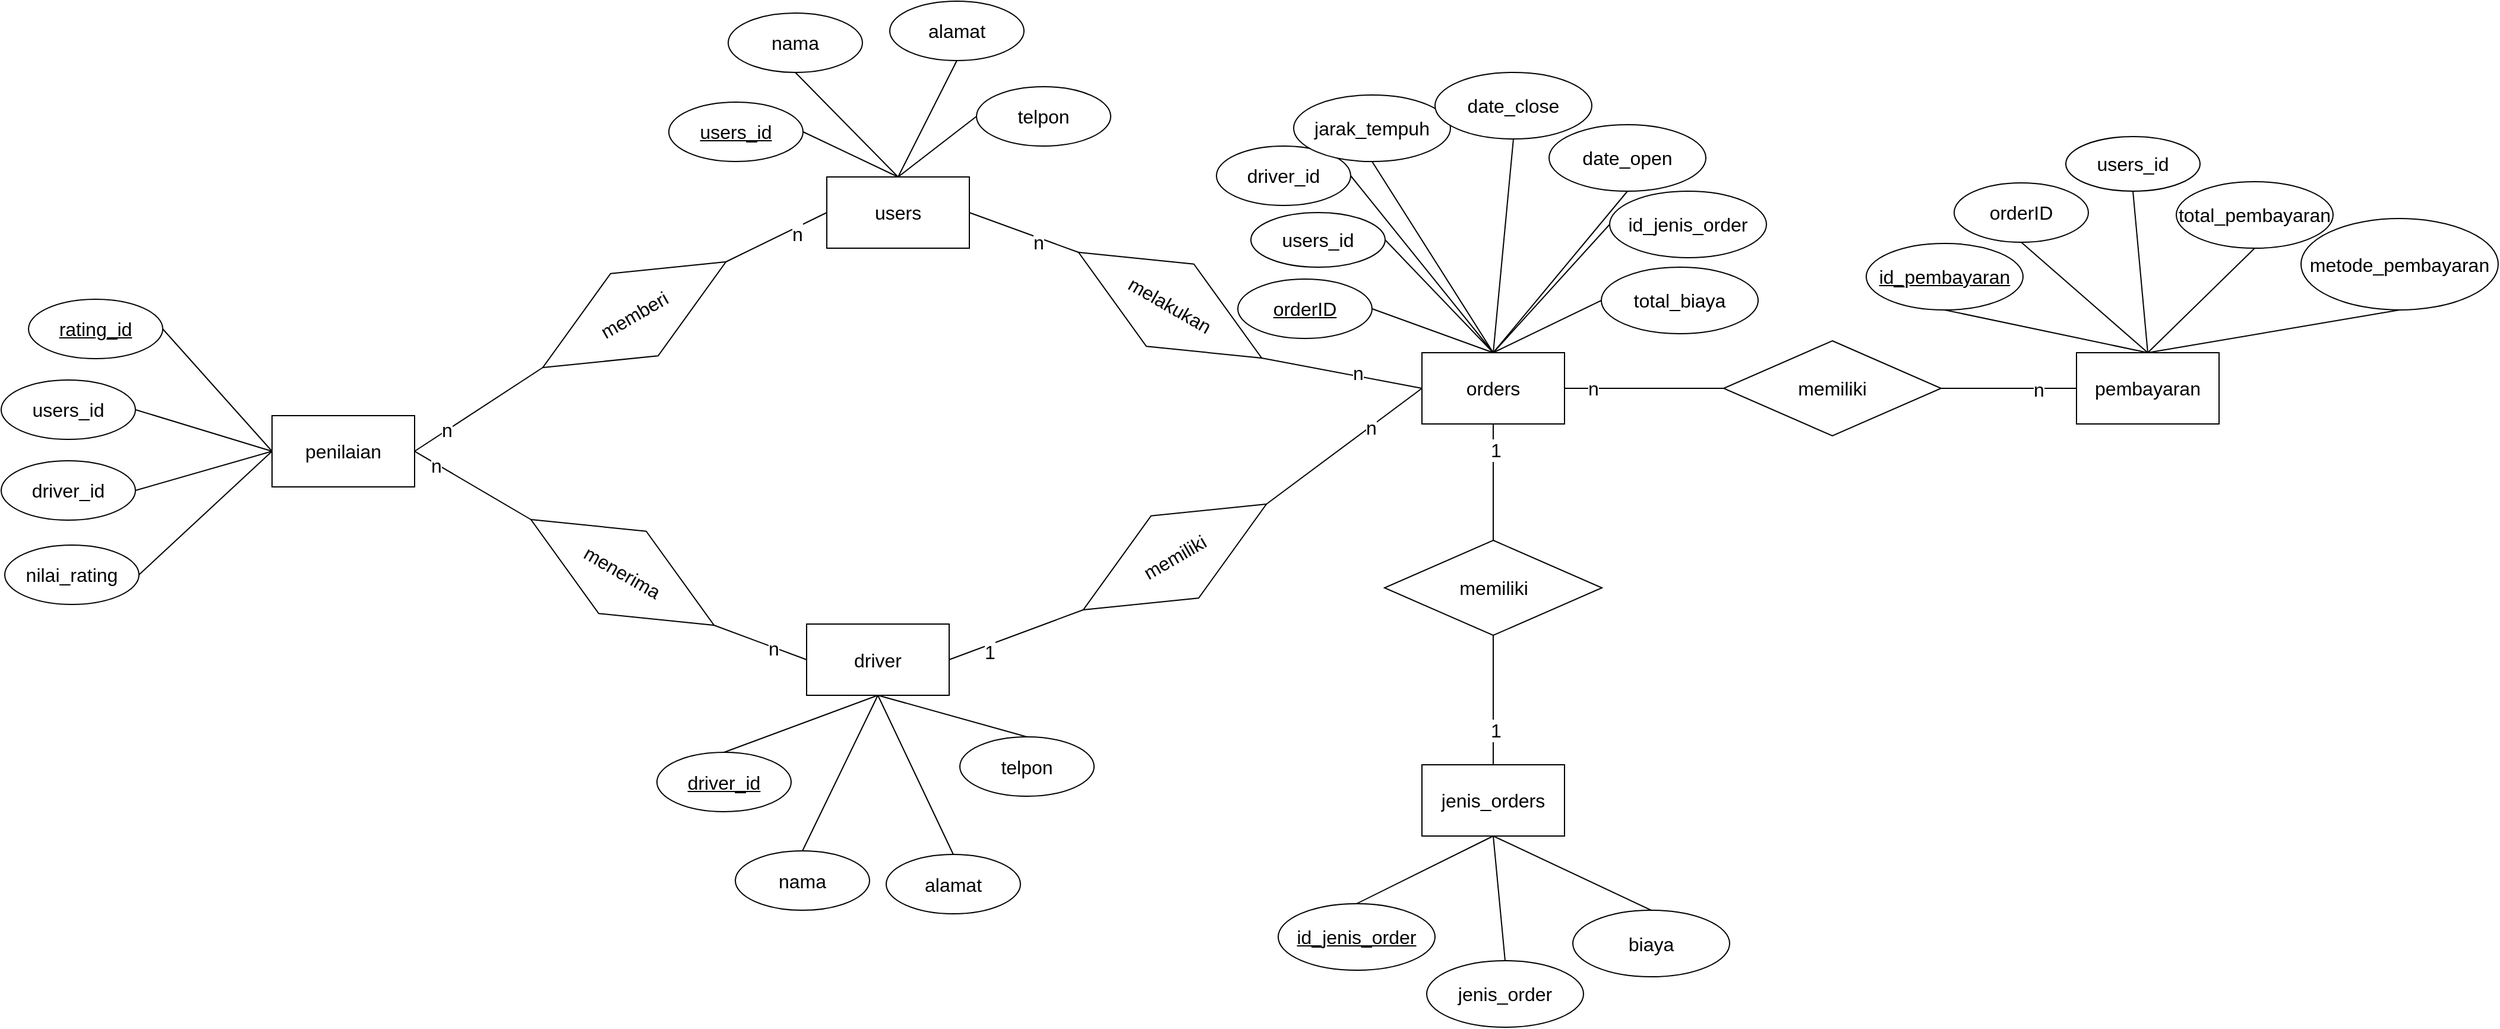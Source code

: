 <mxfile version="21.5.0" type="github">
  <diagram name="Halaman-1" id="fqXQCFjYvbC8qxX_4OjK">
    <mxGraphModel dx="2545" dy="1271" grid="0" gridSize="10" guides="1" tooltips="1" connect="1" arrows="1" fold="1" page="0" pageScale="1" pageWidth="827" pageHeight="1169" math="0" shadow="0">
      <root>
        <mxCell id="0" />
        <mxCell id="1" parent="0" />
        <mxCell id="QkKrojBCzopxgcnYF-ks-25" style="edgeStyle=none;curved=1;rounded=0;orthogonalLoop=1;jettySize=auto;html=1;exitX=1;exitY=0.5;exitDx=0;exitDy=0;entryX=0;entryY=0.5;entryDx=0;entryDy=0;fontSize=12;startSize=8;endSize=8;endArrow=none;endFill=0;" edge="1" parent="1" source="QkKrojBCzopxgcnYF-ks-2" target="QkKrojBCzopxgcnYF-ks-24">
          <mxGeometry relative="1" as="geometry" />
        </mxCell>
        <mxCell id="QkKrojBCzopxgcnYF-ks-27" value="n" style="edgeLabel;html=1;align=center;verticalAlign=middle;resizable=0;points=[];fontSize=16;" vertex="1" connectable="0" parent="QkKrojBCzopxgcnYF-ks-25">
          <mxGeometry x="0.291" y="-3" relative="1" as="geometry">
            <mxPoint as="offset" />
          </mxGeometry>
        </mxCell>
        <mxCell id="QkKrojBCzopxgcnYF-ks-2" value="users" style="rounded=0;whiteSpace=wrap;html=1;fontSize=16;" vertex="1" parent="1">
          <mxGeometry x="-117" y="126" width="120" height="60" as="geometry" />
        </mxCell>
        <mxCell id="QkKrojBCzopxgcnYF-ks-95" style="edgeStyle=none;curved=1;rounded=0;orthogonalLoop=1;jettySize=auto;html=1;exitX=0;exitY=0.5;exitDx=0;exitDy=0;entryX=1;entryY=0.5;entryDx=0;entryDy=0;fontSize=12;startSize=8;endSize=8;endArrow=none;endFill=0;" edge="1" parent="1" source="QkKrojBCzopxgcnYF-ks-3" target="QkKrojBCzopxgcnYF-ks-94">
          <mxGeometry relative="1" as="geometry" />
        </mxCell>
        <mxCell id="QkKrojBCzopxgcnYF-ks-106" value="n" style="edgeLabel;html=1;align=center;verticalAlign=middle;resizable=0;points=[];fontSize=16;" vertex="1" connectable="0" parent="QkKrojBCzopxgcnYF-ks-95">
          <mxGeometry x="-0.293" y="1" relative="1" as="geometry">
            <mxPoint as="offset" />
          </mxGeometry>
        </mxCell>
        <mxCell id="QkKrojBCzopxgcnYF-ks-3" value="driver" style="rounded=0;whiteSpace=wrap;html=1;fontSize=16;" vertex="1" parent="1">
          <mxGeometry x="-134" y="502.5" width="120" height="60" as="geometry" />
        </mxCell>
        <mxCell id="QkKrojBCzopxgcnYF-ks-41" style="edgeStyle=none;curved=1;rounded=0;orthogonalLoop=1;jettySize=auto;html=1;exitX=1;exitY=0.5;exitDx=0;exitDy=0;entryX=0;entryY=0.5;entryDx=0;entryDy=0;fontSize=12;startSize=8;endSize=8;endArrow=none;endFill=0;" edge="1" parent="1" source="QkKrojBCzopxgcnYF-ks-4" target="QkKrojBCzopxgcnYF-ks-38">
          <mxGeometry relative="1" as="geometry" />
        </mxCell>
        <mxCell id="QkKrojBCzopxgcnYF-ks-42" value="n" style="edgeLabel;html=1;align=center;verticalAlign=middle;resizable=0;points=[];fontSize=16;" vertex="1" connectable="0" parent="QkKrojBCzopxgcnYF-ks-41">
          <mxGeometry x="-0.667" relative="1" as="geometry">
            <mxPoint x="1" as="offset" />
          </mxGeometry>
        </mxCell>
        <mxCell id="QkKrojBCzopxgcnYF-ks-64" style="edgeStyle=none;curved=1;rounded=0;orthogonalLoop=1;jettySize=auto;html=1;exitX=0.5;exitY=1;exitDx=0;exitDy=0;entryX=0.5;entryY=0;entryDx=0;entryDy=0;fontSize=12;startSize=8;endSize=8;endArrow=none;endFill=0;" edge="1" parent="1" source="QkKrojBCzopxgcnYF-ks-4" target="QkKrojBCzopxgcnYF-ks-63">
          <mxGeometry relative="1" as="geometry" />
        </mxCell>
        <mxCell id="QkKrojBCzopxgcnYF-ks-87" value="1" style="edgeLabel;html=1;align=center;verticalAlign=middle;resizable=0;points=[];fontSize=16;" vertex="1" connectable="0" parent="QkKrojBCzopxgcnYF-ks-64">
          <mxGeometry x="-0.558" y="2" relative="1" as="geometry">
            <mxPoint as="offset" />
          </mxGeometry>
        </mxCell>
        <mxCell id="QkKrojBCzopxgcnYF-ks-4" value="orders" style="rounded=0;whiteSpace=wrap;html=1;fontSize=16;" vertex="1" parent="1">
          <mxGeometry x="384" y="274" width="120" height="60" as="geometry" />
        </mxCell>
        <mxCell id="QkKrojBCzopxgcnYF-ks-15" style="edgeStyle=none;curved=1;rounded=0;orthogonalLoop=1;jettySize=auto;html=1;exitX=1;exitY=0.5;exitDx=0;exitDy=0;entryX=0.5;entryY=0;entryDx=0;entryDy=0;fontSize=12;startSize=8;endSize=8;endArrow=none;endFill=0;" edge="1" parent="1" source="QkKrojBCzopxgcnYF-ks-5" target="QkKrojBCzopxgcnYF-ks-2">
          <mxGeometry relative="1" as="geometry" />
        </mxCell>
        <mxCell id="QkKrojBCzopxgcnYF-ks-5" value="&lt;u&gt;users_id&lt;/u&gt;" style="ellipse;whiteSpace=wrap;html=1;fontSize=16;" vertex="1" parent="1">
          <mxGeometry x="-250" y="63" width="113" height="50" as="geometry" />
        </mxCell>
        <mxCell id="QkKrojBCzopxgcnYF-ks-13" style="edgeStyle=none;curved=1;rounded=0;orthogonalLoop=1;jettySize=auto;html=1;exitX=0.5;exitY=1;exitDx=0;exitDy=0;entryX=0.5;entryY=0;entryDx=0;entryDy=0;fontSize=12;startSize=8;endSize=8;endArrow=none;endFill=0;" edge="1" parent="1" source="QkKrojBCzopxgcnYF-ks-6" target="QkKrojBCzopxgcnYF-ks-2">
          <mxGeometry relative="1" as="geometry" />
        </mxCell>
        <mxCell id="QkKrojBCzopxgcnYF-ks-6" value="nama" style="ellipse;whiteSpace=wrap;html=1;fontSize=16;" vertex="1" parent="1">
          <mxGeometry x="-200" y="-12" width="113" height="50" as="geometry" />
        </mxCell>
        <mxCell id="QkKrojBCzopxgcnYF-ks-10" style="edgeStyle=none;curved=1;rounded=0;orthogonalLoop=1;jettySize=auto;html=1;exitX=0.5;exitY=1;exitDx=0;exitDy=0;entryX=0.5;entryY=0;entryDx=0;entryDy=0;fontSize=12;startSize=8;endSize=8;endArrow=none;endFill=0;" edge="1" parent="1" source="QkKrojBCzopxgcnYF-ks-7" target="QkKrojBCzopxgcnYF-ks-2">
          <mxGeometry relative="1" as="geometry" />
        </mxCell>
        <mxCell id="QkKrojBCzopxgcnYF-ks-7" value="alamat" style="ellipse;whiteSpace=wrap;html=1;fontSize=16;" vertex="1" parent="1">
          <mxGeometry x="-64" y="-22" width="113" height="50" as="geometry" />
        </mxCell>
        <mxCell id="QkKrojBCzopxgcnYF-ks-14" style="edgeStyle=none;curved=1;rounded=0;orthogonalLoop=1;jettySize=auto;html=1;exitX=0;exitY=0.5;exitDx=0;exitDy=0;entryX=0.5;entryY=0;entryDx=0;entryDy=0;fontSize=12;startSize=8;endSize=8;endArrow=none;endFill=0;" edge="1" parent="1" source="QkKrojBCzopxgcnYF-ks-8" target="QkKrojBCzopxgcnYF-ks-2">
          <mxGeometry relative="1" as="geometry" />
        </mxCell>
        <mxCell id="QkKrojBCzopxgcnYF-ks-8" value="telpon" style="ellipse;whiteSpace=wrap;html=1;fontSize=16;" vertex="1" parent="1">
          <mxGeometry x="9" y="50" width="113" height="50" as="geometry" />
        </mxCell>
        <mxCell id="QkKrojBCzopxgcnYF-ks-20" style="edgeStyle=none;curved=1;rounded=0;orthogonalLoop=1;jettySize=auto;html=1;exitX=0.5;exitY=0;exitDx=0;exitDy=0;entryX=0.5;entryY=1;entryDx=0;entryDy=0;fontSize=12;startSize=8;endSize=8;endArrow=none;endFill=0;" edge="1" parent="1" source="QkKrojBCzopxgcnYF-ks-16" target="QkKrojBCzopxgcnYF-ks-3">
          <mxGeometry relative="1" as="geometry" />
        </mxCell>
        <mxCell id="QkKrojBCzopxgcnYF-ks-16" value="&lt;u&gt;driver_id&lt;/u&gt;" style="ellipse;whiteSpace=wrap;html=1;fontSize=16;" vertex="1" parent="1">
          <mxGeometry x="-260" y="610.5" width="113" height="50" as="geometry" />
        </mxCell>
        <mxCell id="QkKrojBCzopxgcnYF-ks-21" style="edgeStyle=none;curved=1;rounded=0;orthogonalLoop=1;jettySize=auto;html=1;exitX=0.5;exitY=0;exitDx=0;exitDy=0;entryX=0.5;entryY=1;entryDx=0;entryDy=0;fontSize=12;startSize=8;endSize=8;endArrow=none;endFill=0;" edge="1" parent="1" source="QkKrojBCzopxgcnYF-ks-17" target="QkKrojBCzopxgcnYF-ks-3">
          <mxGeometry relative="1" as="geometry" />
        </mxCell>
        <mxCell id="QkKrojBCzopxgcnYF-ks-17" value="nama" style="ellipse;whiteSpace=wrap;html=1;fontSize=16;" vertex="1" parent="1">
          <mxGeometry x="-194" y="693.5" width="113" height="50" as="geometry" />
        </mxCell>
        <mxCell id="QkKrojBCzopxgcnYF-ks-23" style="edgeStyle=none;curved=1;rounded=0;orthogonalLoop=1;jettySize=auto;html=1;exitX=0.5;exitY=0;exitDx=0;exitDy=0;entryX=0.5;entryY=1;entryDx=0;entryDy=0;fontSize=12;startSize=8;endSize=8;endArrow=none;endFill=0;" edge="1" parent="1" source="QkKrojBCzopxgcnYF-ks-18" target="QkKrojBCzopxgcnYF-ks-3">
          <mxGeometry relative="1" as="geometry" />
        </mxCell>
        <mxCell id="QkKrojBCzopxgcnYF-ks-18" value="alamat" style="ellipse;whiteSpace=wrap;html=1;fontSize=16;" vertex="1" parent="1">
          <mxGeometry x="-67" y="696.5" width="113" height="50" as="geometry" />
        </mxCell>
        <mxCell id="QkKrojBCzopxgcnYF-ks-22" style="edgeStyle=none;curved=1;rounded=0;orthogonalLoop=1;jettySize=auto;html=1;exitX=0.5;exitY=0;exitDx=0;exitDy=0;entryX=0.5;entryY=1;entryDx=0;entryDy=0;fontSize=12;startSize=8;endSize=8;endArrow=none;endFill=0;" edge="1" parent="1" source="QkKrojBCzopxgcnYF-ks-19" target="QkKrojBCzopxgcnYF-ks-3">
          <mxGeometry relative="1" as="geometry" />
        </mxCell>
        <mxCell id="QkKrojBCzopxgcnYF-ks-19" value="telpon" style="ellipse;whiteSpace=wrap;html=1;fontSize=16;" vertex="1" parent="1">
          <mxGeometry x="-5" y="597.5" width="113" height="50" as="geometry" />
        </mxCell>
        <mxCell id="QkKrojBCzopxgcnYF-ks-26" style="edgeStyle=none;curved=1;rounded=0;orthogonalLoop=1;jettySize=auto;html=1;exitX=1;exitY=0.5;exitDx=0;exitDy=0;entryX=0;entryY=0.5;entryDx=0;entryDy=0;fontSize=12;startSize=8;endSize=8;endArrow=none;endFill=0;" edge="1" parent="1" source="QkKrojBCzopxgcnYF-ks-24" target="QkKrojBCzopxgcnYF-ks-4">
          <mxGeometry relative="1" as="geometry" />
        </mxCell>
        <mxCell id="QkKrojBCzopxgcnYF-ks-28" value="n" style="edgeLabel;html=1;align=center;verticalAlign=middle;resizable=0;points=[];fontSize=16;" vertex="1" connectable="0" parent="QkKrojBCzopxgcnYF-ks-26">
          <mxGeometry x="0.185" y="3" relative="1" as="geometry">
            <mxPoint as="offset" />
          </mxGeometry>
        </mxCell>
        <mxCell id="QkKrojBCzopxgcnYF-ks-24" value="melakukan" style="rhombus;whiteSpace=wrap;html=1;fontSize=16;rotation=30;" vertex="1" parent="1">
          <mxGeometry x="83" y="194" width="178" height="80" as="geometry" />
        </mxCell>
        <mxCell id="QkKrojBCzopxgcnYF-ks-33" style="edgeStyle=none;curved=1;rounded=0;orthogonalLoop=1;jettySize=auto;html=1;exitX=1;exitY=0.5;exitDx=0;exitDy=0;entryX=0;entryY=0.5;entryDx=0;entryDy=0;fontSize=12;startSize=8;endSize=8;endArrow=none;endFill=0;" edge="1" parent="1" source="QkKrojBCzopxgcnYF-ks-32" target="QkKrojBCzopxgcnYF-ks-4">
          <mxGeometry relative="1" as="geometry" />
        </mxCell>
        <mxCell id="QkKrojBCzopxgcnYF-ks-36" value="n" style="edgeLabel;html=1;align=center;verticalAlign=middle;resizable=0;points=[];fontSize=16;" vertex="1" connectable="0" parent="QkKrojBCzopxgcnYF-ks-33">
          <mxGeometry x="0.339" y="-1" relative="1" as="geometry">
            <mxPoint x="-1" as="offset" />
          </mxGeometry>
        </mxCell>
        <mxCell id="QkKrojBCzopxgcnYF-ks-34" style="edgeStyle=none;curved=1;rounded=0;orthogonalLoop=1;jettySize=auto;html=1;exitX=0;exitY=0.5;exitDx=0;exitDy=0;entryX=1;entryY=0.5;entryDx=0;entryDy=0;fontSize=12;startSize=8;endSize=8;endArrow=none;endFill=0;" edge="1" parent="1" source="QkKrojBCzopxgcnYF-ks-32" target="QkKrojBCzopxgcnYF-ks-3">
          <mxGeometry relative="1" as="geometry">
            <mxPoint x="88.924" y="501" as="sourcePoint" />
          </mxGeometry>
        </mxCell>
        <mxCell id="QkKrojBCzopxgcnYF-ks-35" value="1" style="edgeLabel;html=1;align=center;verticalAlign=middle;resizable=0;points=[];fontSize=16;" vertex="1" connectable="0" parent="QkKrojBCzopxgcnYF-ks-34">
          <mxGeometry x="0.435" y="5" relative="1" as="geometry">
            <mxPoint as="offset" />
          </mxGeometry>
        </mxCell>
        <mxCell id="QkKrojBCzopxgcnYF-ks-32" value="memiliki" style="rhombus;whiteSpace=wrap;html=1;fontSize=16;rotation=-30;" vertex="1" parent="1">
          <mxGeometry x="87" y="406" width="178" height="80" as="geometry" />
        </mxCell>
        <mxCell id="QkKrojBCzopxgcnYF-ks-44" style="edgeStyle=none;curved=1;rounded=0;orthogonalLoop=1;jettySize=auto;html=1;exitX=1;exitY=0.5;exitDx=0;exitDy=0;entryX=0;entryY=0.5;entryDx=0;entryDy=0;fontSize=12;startSize=8;endSize=8;endArrow=none;endFill=0;" edge="1" parent="1" source="QkKrojBCzopxgcnYF-ks-38" target="QkKrojBCzopxgcnYF-ks-43">
          <mxGeometry relative="1" as="geometry" />
        </mxCell>
        <mxCell id="QkKrojBCzopxgcnYF-ks-45" value="n" style="edgeLabel;html=1;align=center;verticalAlign=middle;resizable=0;points=[];fontSize=16;" vertex="1" connectable="0" parent="QkKrojBCzopxgcnYF-ks-44">
          <mxGeometry x="0.438" y="-1" relative="1" as="geometry">
            <mxPoint as="offset" />
          </mxGeometry>
        </mxCell>
        <mxCell id="QkKrojBCzopxgcnYF-ks-38" value="memiliki" style="rhombus;whiteSpace=wrap;html=1;fontSize=16;" vertex="1" parent="1">
          <mxGeometry x="638" y="264" width="183" height="80" as="geometry" />
        </mxCell>
        <mxCell id="QkKrojBCzopxgcnYF-ks-43" value="pembayaran" style="rounded=0;whiteSpace=wrap;html=1;fontSize=16;" vertex="1" parent="1">
          <mxGeometry x="935" y="274" width="120" height="60" as="geometry" />
        </mxCell>
        <mxCell id="QkKrojBCzopxgcnYF-ks-53" style="edgeStyle=none;curved=1;rounded=0;orthogonalLoop=1;jettySize=auto;html=1;exitX=1;exitY=0.5;exitDx=0;exitDy=0;entryX=0.5;entryY=0;entryDx=0;entryDy=0;fontSize=12;startSize=8;endSize=8;endArrow=none;endFill=0;" edge="1" parent="1" source="QkKrojBCzopxgcnYF-ks-46" target="QkKrojBCzopxgcnYF-ks-4">
          <mxGeometry relative="1" as="geometry" />
        </mxCell>
        <mxCell id="QkKrojBCzopxgcnYF-ks-46" value="&lt;u&gt;orderID&lt;/u&gt;" style="ellipse;whiteSpace=wrap;html=1;fontSize=16;" vertex="1" parent="1">
          <mxGeometry x="229" y="212" width="113" height="50" as="geometry" />
        </mxCell>
        <mxCell id="QkKrojBCzopxgcnYF-ks-54" style="edgeStyle=none;curved=1;rounded=0;orthogonalLoop=1;jettySize=auto;html=1;exitX=1;exitY=0.5;exitDx=0;exitDy=0;entryX=0.5;entryY=0;entryDx=0;entryDy=0;fontSize=12;startSize=8;endSize=8;endArrow=none;endFill=0;" edge="1" parent="1" source="QkKrojBCzopxgcnYF-ks-47" target="QkKrojBCzopxgcnYF-ks-4">
          <mxGeometry relative="1" as="geometry" />
        </mxCell>
        <mxCell id="QkKrojBCzopxgcnYF-ks-47" value="users_id" style="ellipse;whiteSpace=wrap;html=1;fontSize=16;" vertex="1" parent="1">
          <mxGeometry x="240" y="156" width="113" height="46" as="geometry" />
        </mxCell>
        <mxCell id="QkKrojBCzopxgcnYF-ks-55" style="edgeStyle=none;curved=1;rounded=0;orthogonalLoop=1;jettySize=auto;html=1;exitX=1;exitY=0.5;exitDx=0;exitDy=0;entryX=0.5;entryY=0;entryDx=0;entryDy=0;fontSize=12;startSize=8;endSize=8;endArrow=none;endFill=0;" edge="1" parent="1" source="QkKrojBCzopxgcnYF-ks-48" target="QkKrojBCzopxgcnYF-ks-4">
          <mxGeometry relative="1" as="geometry" />
        </mxCell>
        <mxCell id="QkKrojBCzopxgcnYF-ks-48" value="driver_id" style="ellipse;whiteSpace=wrap;html=1;fontSize=16;" vertex="1" parent="1">
          <mxGeometry x="211" y="100" width="113" height="50" as="geometry" />
        </mxCell>
        <mxCell id="QkKrojBCzopxgcnYF-ks-56" style="edgeStyle=none;curved=1;rounded=0;orthogonalLoop=1;jettySize=auto;html=1;exitX=0.5;exitY=1;exitDx=0;exitDy=0;fontSize=12;startSize=8;endSize=8;endArrow=none;endFill=0;entryX=0.5;entryY=0;entryDx=0;entryDy=0;" edge="1" parent="1" source="QkKrojBCzopxgcnYF-ks-49" target="QkKrojBCzopxgcnYF-ks-4">
          <mxGeometry relative="1" as="geometry" />
        </mxCell>
        <mxCell id="QkKrojBCzopxgcnYF-ks-49" value="jarak_tempuh" style="ellipse;whiteSpace=wrap;html=1;fontSize=16;" vertex="1" parent="1">
          <mxGeometry x="276" y="57" width="132" height="56" as="geometry" />
        </mxCell>
        <mxCell id="QkKrojBCzopxgcnYF-ks-57" style="edgeStyle=none;curved=1;rounded=0;orthogonalLoop=1;jettySize=auto;html=1;exitX=0;exitY=0.5;exitDx=0;exitDy=0;entryX=0.5;entryY=0;entryDx=0;entryDy=0;fontSize=12;startSize=8;endSize=8;endArrow=none;endFill=0;" edge="1" parent="1" source="QkKrojBCzopxgcnYF-ks-50" target="QkKrojBCzopxgcnYF-ks-4">
          <mxGeometry relative="1" as="geometry" />
        </mxCell>
        <mxCell id="QkKrojBCzopxgcnYF-ks-50" value="id_jenis_order" style="ellipse;whiteSpace=wrap;html=1;fontSize=16;" vertex="1" parent="1">
          <mxGeometry x="542" y="138" width="132" height="56" as="geometry" />
        </mxCell>
        <mxCell id="QkKrojBCzopxgcnYF-ks-58" style="edgeStyle=none;curved=1;rounded=0;orthogonalLoop=1;jettySize=auto;html=1;exitX=0;exitY=0.5;exitDx=0;exitDy=0;entryX=0.5;entryY=0;entryDx=0;entryDy=0;fontSize=12;startSize=8;endSize=8;endArrow=none;endFill=0;" edge="1" parent="1" source="QkKrojBCzopxgcnYF-ks-51" target="QkKrojBCzopxgcnYF-ks-4">
          <mxGeometry relative="1" as="geometry" />
        </mxCell>
        <mxCell id="QkKrojBCzopxgcnYF-ks-51" value="total_biaya" style="ellipse;whiteSpace=wrap;html=1;fontSize=16;" vertex="1" parent="1">
          <mxGeometry x="535" y="202" width="132" height="56" as="geometry" />
        </mxCell>
        <mxCell id="QkKrojBCzopxgcnYF-ks-62" style="edgeStyle=none;curved=1;rounded=0;orthogonalLoop=1;jettySize=auto;html=1;exitX=0.5;exitY=1;exitDx=0;exitDy=0;entryX=0.5;entryY=0;entryDx=0;entryDy=0;fontSize=12;startSize=8;endSize=8;endArrow=none;endFill=0;" edge="1" parent="1" source="QkKrojBCzopxgcnYF-ks-59" target="QkKrojBCzopxgcnYF-ks-4">
          <mxGeometry relative="1" as="geometry" />
        </mxCell>
        <mxCell id="QkKrojBCzopxgcnYF-ks-59" value="date_open" style="ellipse;whiteSpace=wrap;html=1;fontSize=16;" vertex="1" parent="1">
          <mxGeometry x="491" y="82" width="132" height="56" as="geometry" />
        </mxCell>
        <mxCell id="QkKrojBCzopxgcnYF-ks-61" style="edgeStyle=none;curved=1;rounded=0;orthogonalLoop=1;jettySize=auto;html=1;exitX=0.5;exitY=1;exitDx=0;exitDy=0;entryX=0.5;entryY=0;entryDx=0;entryDy=0;fontSize=12;startSize=8;endSize=8;endArrow=none;endFill=0;" edge="1" parent="1" source="QkKrojBCzopxgcnYF-ks-60" target="QkKrojBCzopxgcnYF-ks-4">
          <mxGeometry relative="1" as="geometry" />
        </mxCell>
        <mxCell id="QkKrojBCzopxgcnYF-ks-60" value="date_close" style="ellipse;whiteSpace=wrap;html=1;fontSize=16;" vertex="1" parent="1">
          <mxGeometry x="395" y="38" width="132" height="56" as="geometry" />
        </mxCell>
        <mxCell id="QkKrojBCzopxgcnYF-ks-66" style="edgeStyle=none;curved=1;rounded=0;orthogonalLoop=1;jettySize=auto;html=1;exitX=0.5;exitY=1;exitDx=0;exitDy=0;entryX=0.5;entryY=0;entryDx=0;entryDy=0;fontSize=12;startSize=8;endSize=8;endArrow=none;endFill=0;" edge="1" parent="1" source="QkKrojBCzopxgcnYF-ks-63" target="QkKrojBCzopxgcnYF-ks-65">
          <mxGeometry relative="1" as="geometry" />
        </mxCell>
        <mxCell id="QkKrojBCzopxgcnYF-ks-88" value="1" style="edgeLabel;html=1;align=center;verticalAlign=middle;resizable=0;points=[];fontSize=16;" vertex="1" connectable="0" parent="QkKrojBCzopxgcnYF-ks-66">
          <mxGeometry x="0.462" y="2" relative="1" as="geometry">
            <mxPoint as="offset" />
          </mxGeometry>
        </mxCell>
        <mxCell id="QkKrojBCzopxgcnYF-ks-63" value="memiliki" style="rhombus;whiteSpace=wrap;html=1;fontSize=16;" vertex="1" parent="1">
          <mxGeometry x="352.5" y="432" width="183" height="80" as="geometry" />
        </mxCell>
        <mxCell id="QkKrojBCzopxgcnYF-ks-65" value="jenis_orders" style="rounded=0;whiteSpace=wrap;html=1;fontSize=16;" vertex="1" parent="1">
          <mxGeometry x="384" y="621" width="120" height="60" as="geometry" />
        </mxCell>
        <mxCell id="QkKrojBCzopxgcnYF-ks-73" style="edgeStyle=none;curved=1;rounded=0;orthogonalLoop=1;jettySize=auto;html=1;exitX=0.5;exitY=0;exitDx=0;exitDy=0;entryX=0.5;entryY=1;entryDx=0;entryDy=0;fontSize=12;startSize=8;endSize=8;endArrow=none;endFill=0;" edge="1" parent="1" source="QkKrojBCzopxgcnYF-ks-67" target="QkKrojBCzopxgcnYF-ks-65">
          <mxGeometry relative="1" as="geometry" />
        </mxCell>
        <mxCell id="QkKrojBCzopxgcnYF-ks-67" value="&lt;u&gt;id_jenis_order&lt;/u&gt;" style="ellipse;whiteSpace=wrap;html=1;fontSize=16;" vertex="1" parent="1">
          <mxGeometry x="263" y="738" width="132" height="56" as="geometry" />
        </mxCell>
        <mxCell id="QkKrojBCzopxgcnYF-ks-74" style="edgeStyle=none;curved=1;rounded=0;orthogonalLoop=1;jettySize=auto;html=1;exitX=0.5;exitY=0;exitDx=0;exitDy=0;entryX=0.5;entryY=1;entryDx=0;entryDy=0;fontSize=12;startSize=8;endSize=8;endArrow=none;endFill=0;" edge="1" parent="1" source="QkKrojBCzopxgcnYF-ks-68" target="QkKrojBCzopxgcnYF-ks-65">
          <mxGeometry relative="1" as="geometry" />
        </mxCell>
        <mxCell id="QkKrojBCzopxgcnYF-ks-68" value="jenis_order" style="ellipse;whiteSpace=wrap;html=1;fontSize=16;" vertex="1" parent="1">
          <mxGeometry x="388" y="786" width="132" height="56" as="geometry" />
        </mxCell>
        <mxCell id="QkKrojBCzopxgcnYF-ks-70" style="edgeStyle=none;curved=1;rounded=0;orthogonalLoop=1;jettySize=auto;html=1;exitX=0.5;exitY=0;exitDx=0;exitDy=0;entryX=0.5;entryY=1;entryDx=0;entryDy=0;fontSize=12;startSize=8;endSize=8;endArrow=none;endFill=0;" edge="1" parent="1" source="QkKrojBCzopxgcnYF-ks-69" target="QkKrojBCzopxgcnYF-ks-65">
          <mxGeometry relative="1" as="geometry" />
        </mxCell>
        <mxCell id="QkKrojBCzopxgcnYF-ks-69" value="biaya" style="ellipse;whiteSpace=wrap;html=1;fontSize=16;" vertex="1" parent="1">
          <mxGeometry x="511" y="743.5" width="132" height="56" as="geometry" />
        </mxCell>
        <mxCell id="QkKrojBCzopxgcnYF-ks-76" style="edgeStyle=none;curved=1;rounded=0;orthogonalLoop=1;jettySize=auto;html=1;exitX=0.5;exitY=1;exitDx=0;exitDy=0;entryX=0.5;entryY=0;entryDx=0;entryDy=0;fontSize=12;startSize=8;endSize=8;endArrow=none;endFill=0;" edge="1" parent="1" source="QkKrojBCzopxgcnYF-ks-75" target="QkKrojBCzopxgcnYF-ks-43">
          <mxGeometry relative="1" as="geometry" />
        </mxCell>
        <mxCell id="QkKrojBCzopxgcnYF-ks-75" value="&lt;u&gt;id_pembayaran&lt;/u&gt;" style="ellipse;whiteSpace=wrap;html=1;fontSize=16;" vertex="1" parent="1">
          <mxGeometry x="758" y="182" width="132" height="56" as="geometry" />
        </mxCell>
        <mxCell id="QkKrojBCzopxgcnYF-ks-79" style="edgeStyle=none;curved=1;rounded=0;orthogonalLoop=1;jettySize=auto;html=1;exitX=0.5;exitY=1;exitDx=0;exitDy=0;entryX=0.5;entryY=0;entryDx=0;entryDy=0;fontSize=12;startSize=8;endSize=8;endArrow=none;endFill=0;" edge="1" parent="1" source="QkKrojBCzopxgcnYF-ks-78" target="QkKrojBCzopxgcnYF-ks-43">
          <mxGeometry relative="1" as="geometry" />
        </mxCell>
        <mxCell id="QkKrojBCzopxgcnYF-ks-78" value="orderID" style="ellipse;whiteSpace=wrap;html=1;fontSize=16;" vertex="1" parent="1">
          <mxGeometry x="832" y="131" width="113" height="50" as="geometry" />
        </mxCell>
        <mxCell id="QkKrojBCzopxgcnYF-ks-81" style="edgeStyle=none;curved=1;rounded=0;orthogonalLoop=1;jettySize=auto;html=1;exitX=0.5;exitY=1;exitDx=0;exitDy=0;entryX=0.5;entryY=0;entryDx=0;entryDy=0;fontSize=12;startSize=8;endSize=8;endArrow=none;endFill=0;" edge="1" parent="1" source="QkKrojBCzopxgcnYF-ks-80" target="QkKrojBCzopxgcnYF-ks-43">
          <mxGeometry relative="1" as="geometry" />
        </mxCell>
        <mxCell id="QkKrojBCzopxgcnYF-ks-80" value="users_id" style="ellipse;whiteSpace=wrap;html=1;fontSize=16;" vertex="1" parent="1">
          <mxGeometry x="926" y="92" width="113" height="46" as="geometry" />
        </mxCell>
        <mxCell id="QkKrojBCzopxgcnYF-ks-83" style="edgeStyle=none;curved=1;rounded=0;orthogonalLoop=1;jettySize=auto;html=1;exitX=0.5;exitY=1;exitDx=0;exitDy=0;entryX=0.5;entryY=0;entryDx=0;entryDy=0;fontSize=12;startSize=8;endSize=8;endArrow=none;endFill=0;" edge="1" parent="1" source="QkKrojBCzopxgcnYF-ks-82" target="QkKrojBCzopxgcnYF-ks-43">
          <mxGeometry relative="1" as="geometry" />
        </mxCell>
        <mxCell id="QkKrojBCzopxgcnYF-ks-82" value="total_pembayaran" style="ellipse;whiteSpace=wrap;html=1;fontSize=16;" vertex="1" parent="1">
          <mxGeometry x="1019" y="130" width="132" height="56" as="geometry" />
        </mxCell>
        <mxCell id="QkKrojBCzopxgcnYF-ks-85" style="edgeStyle=none;curved=1;rounded=0;orthogonalLoop=1;jettySize=auto;html=1;exitX=0.5;exitY=1;exitDx=0;exitDy=0;entryX=0.5;entryY=0;entryDx=0;entryDy=0;fontSize=12;startSize=8;endSize=8;endArrow=none;endFill=0;" edge="1" parent="1" source="QkKrojBCzopxgcnYF-ks-84" target="QkKrojBCzopxgcnYF-ks-43">
          <mxGeometry relative="1" as="geometry" />
        </mxCell>
        <mxCell id="QkKrojBCzopxgcnYF-ks-84" value="metode_pembayaran" style="ellipse;whiteSpace=wrap;html=1;fontSize=16;" vertex="1" parent="1">
          <mxGeometry x="1124" y="161" width="166" height="77" as="geometry" />
        </mxCell>
        <mxCell id="QkKrojBCzopxgcnYF-ks-86" value="penilaian" style="rounded=0;whiteSpace=wrap;html=1;fontSize=16;" vertex="1" parent="1">
          <mxGeometry x="-584" y="327" width="120" height="60" as="geometry" />
        </mxCell>
        <mxCell id="QkKrojBCzopxgcnYF-ks-91" style="edgeStyle=none;curved=1;rounded=0;orthogonalLoop=1;jettySize=auto;html=1;exitX=1;exitY=0.5;exitDx=0;exitDy=0;entryX=0;entryY=0.5;entryDx=0;entryDy=0;fontSize=12;startSize=8;endSize=8;endArrow=none;endFill=0;" edge="1" parent="1" source="QkKrojBCzopxgcnYF-ks-89" target="QkKrojBCzopxgcnYF-ks-2">
          <mxGeometry relative="1" as="geometry" />
        </mxCell>
        <mxCell id="QkKrojBCzopxgcnYF-ks-92" value="n" style="edgeLabel;html=1;align=center;verticalAlign=middle;resizable=0;points=[];fontSize=16;" vertex="1" connectable="0" parent="QkKrojBCzopxgcnYF-ks-91">
          <mxGeometry x="0.348" y="-5" relative="1" as="geometry">
            <mxPoint as="offset" />
          </mxGeometry>
        </mxCell>
        <mxCell id="QkKrojBCzopxgcnYF-ks-93" style="edgeStyle=none;curved=1;rounded=0;orthogonalLoop=1;jettySize=auto;html=1;exitX=0;exitY=0.5;exitDx=0;exitDy=0;entryX=1;entryY=0.5;entryDx=0;entryDy=0;fontSize=12;startSize=8;endSize=8;endArrow=none;endFill=0;" edge="1" parent="1" source="QkKrojBCzopxgcnYF-ks-89" target="QkKrojBCzopxgcnYF-ks-86">
          <mxGeometry relative="1" as="geometry" />
        </mxCell>
        <mxCell id="QkKrojBCzopxgcnYF-ks-108" value="n" style="edgeLabel;html=1;align=center;verticalAlign=middle;resizable=0;points=[];fontSize=16;" vertex="1" connectable="0" parent="QkKrojBCzopxgcnYF-ks-93">
          <mxGeometry x="0.497" y="-1" relative="1" as="geometry">
            <mxPoint as="offset" />
          </mxGeometry>
        </mxCell>
        <mxCell id="QkKrojBCzopxgcnYF-ks-89" value="memberi" style="rhombus;whiteSpace=wrap;html=1;fontSize=16;rotation=-30;" vertex="1" parent="1">
          <mxGeometry x="-368" y="202" width="178" height="80" as="geometry" />
        </mxCell>
        <mxCell id="QkKrojBCzopxgcnYF-ks-96" style="edgeStyle=none;curved=1;rounded=0;orthogonalLoop=1;jettySize=auto;html=1;exitX=0;exitY=0.5;exitDx=0;exitDy=0;entryX=1;entryY=0.5;entryDx=0;entryDy=0;fontSize=12;startSize=8;endSize=8;endArrow=none;endFill=0;" edge="1" parent="1" source="QkKrojBCzopxgcnYF-ks-94" target="QkKrojBCzopxgcnYF-ks-86">
          <mxGeometry relative="1" as="geometry" />
        </mxCell>
        <mxCell id="QkKrojBCzopxgcnYF-ks-107" value="n" style="edgeLabel;html=1;align=center;verticalAlign=middle;resizable=0;points=[];fontSize=16;" vertex="1" connectable="0" parent="QkKrojBCzopxgcnYF-ks-96">
          <mxGeometry x="0.622" y="1" relative="1" as="geometry">
            <mxPoint as="offset" />
          </mxGeometry>
        </mxCell>
        <mxCell id="QkKrojBCzopxgcnYF-ks-94" value="menerima" style="rhombus;whiteSpace=wrap;html=1;fontSize=16;rotation=30;" vertex="1" parent="1">
          <mxGeometry x="-378" y="419" width="178" height="80" as="geometry" />
        </mxCell>
        <mxCell id="QkKrojBCzopxgcnYF-ks-98" style="edgeStyle=none;curved=1;rounded=0;orthogonalLoop=1;jettySize=auto;html=1;exitX=1;exitY=0.5;exitDx=0;exitDy=0;entryX=0;entryY=0.5;entryDx=0;entryDy=0;fontSize=12;startSize=8;endSize=8;endArrow=none;endFill=0;" edge="1" parent="1" source="QkKrojBCzopxgcnYF-ks-97" target="QkKrojBCzopxgcnYF-ks-86">
          <mxGeometry relative="1" as="geometry" />
        </mxCell>
        <mxCell id="QkKrojBCzopxgcnYF-ks-97" value="&lt;u&gt;rating_id&lt;/u&gt;" style="ellipse;whiteSpace=wrap;html=1;fontSize=16;" vertex="1" parent="1">
          <mxGeometry x="-789" y="229" width="113" height="50" as="geometry" />
        </mxCell>
        <mxCell id="QkKrojBCzopxgcnYF-ks-100" style="edgeStyle=none;curved=1;rounded=0;orthogonalLoop=1;jettySize=auto;html=1;exitX=1;exitY=0.5;exitDx=0;exitDy=0;entryX=0;entryY=0.5;entryDx=0;entryDy=0;fontSize=12;startSize=8;endSize=8;endArrow=none;endFill=0;" edge="1" parent="1" source="QkKrojBCzopxgcnYF-ks-99" target="QkKrojBCzopxgcnYF-ks-86">
          <mxGeometry relative="1" as="geometry" />
        </mxCell>
        <mxCell id="QkKrojBCzopxgcnYF-ks-99" value="users_id" style="ellipse;whiteSpace=wrap;html=1;fontSize=16;" vertex="1" parent="1">
          <mxGeometry x="-812" y="297" width="113" height="50" as="geometry" />
        </mxCell>
        <mxCell id="QkKrojBCzopxgcnYF-ks-103" style="edgeStyle=none;curved=1;rounded=0;orthogonalLoop=1;jettySize=auto;html=1;exitX=1;exitY=0.5;exitDx=0;exitDy=0;entryX=0;entryY=0.5;entryDx=0;entryDy=0;fontSize=12;startSize=8;endSize=8;endArrow=none;endFill=0;" edge="1" parent="1" source="QkKrojBCzopxgcnYF-ks-102" target="QkKrojBCzopxgcnYF-ks-86">
          <mxGeometry relative="1" as="geometry" />
        </mxCell>
        <mxCell id="QkKrojBCzopxgcnYF-ks-102" value="driver_id" style="ellipse;whiteSpace=wrap;html=1;fontSize=16;" vertex="1" parent="1">
          <mxGeometry x="-812" y="365" width="113" height="50" as="geometry" />
        </mxCell>
        <mxCell id="QkKrojBCzopxgcnYF-ks-105" style="edgeStyle=none;curved=1;rounded=0;orthogonalLoop=1;jettySize=auto;html=1;exitX=1;exitY=0.5;exitDx=0;exitDy=0;entryX=0;entryY=0.5;entryDx=0;entryDy=0;fontSize=12;startSize=8;endSize=8;endArrow=none;endFill=0;" edge="1" parent="1" source="QkKrojBCzopxgcnYF-ks-104" target="QkKrojBCzopxgcnYF-ks-86">
          <mxGeometry relative="1" as="geometry" />
        </mxCell>
        <mxCell id="QkKrojBCzopxgcnYF-ks-104" value="nilai_rating" style="ellipse;whiteSpace=wrap;html=1;fontSize=16;" vertex="1" parent="1">
          <mxGeometry x="-809" y="436" width="113" height="50" as="geometry" />
        </mxCell>
      </root>
    </mxGraphModel>
  </diagram>
</mxfile>
